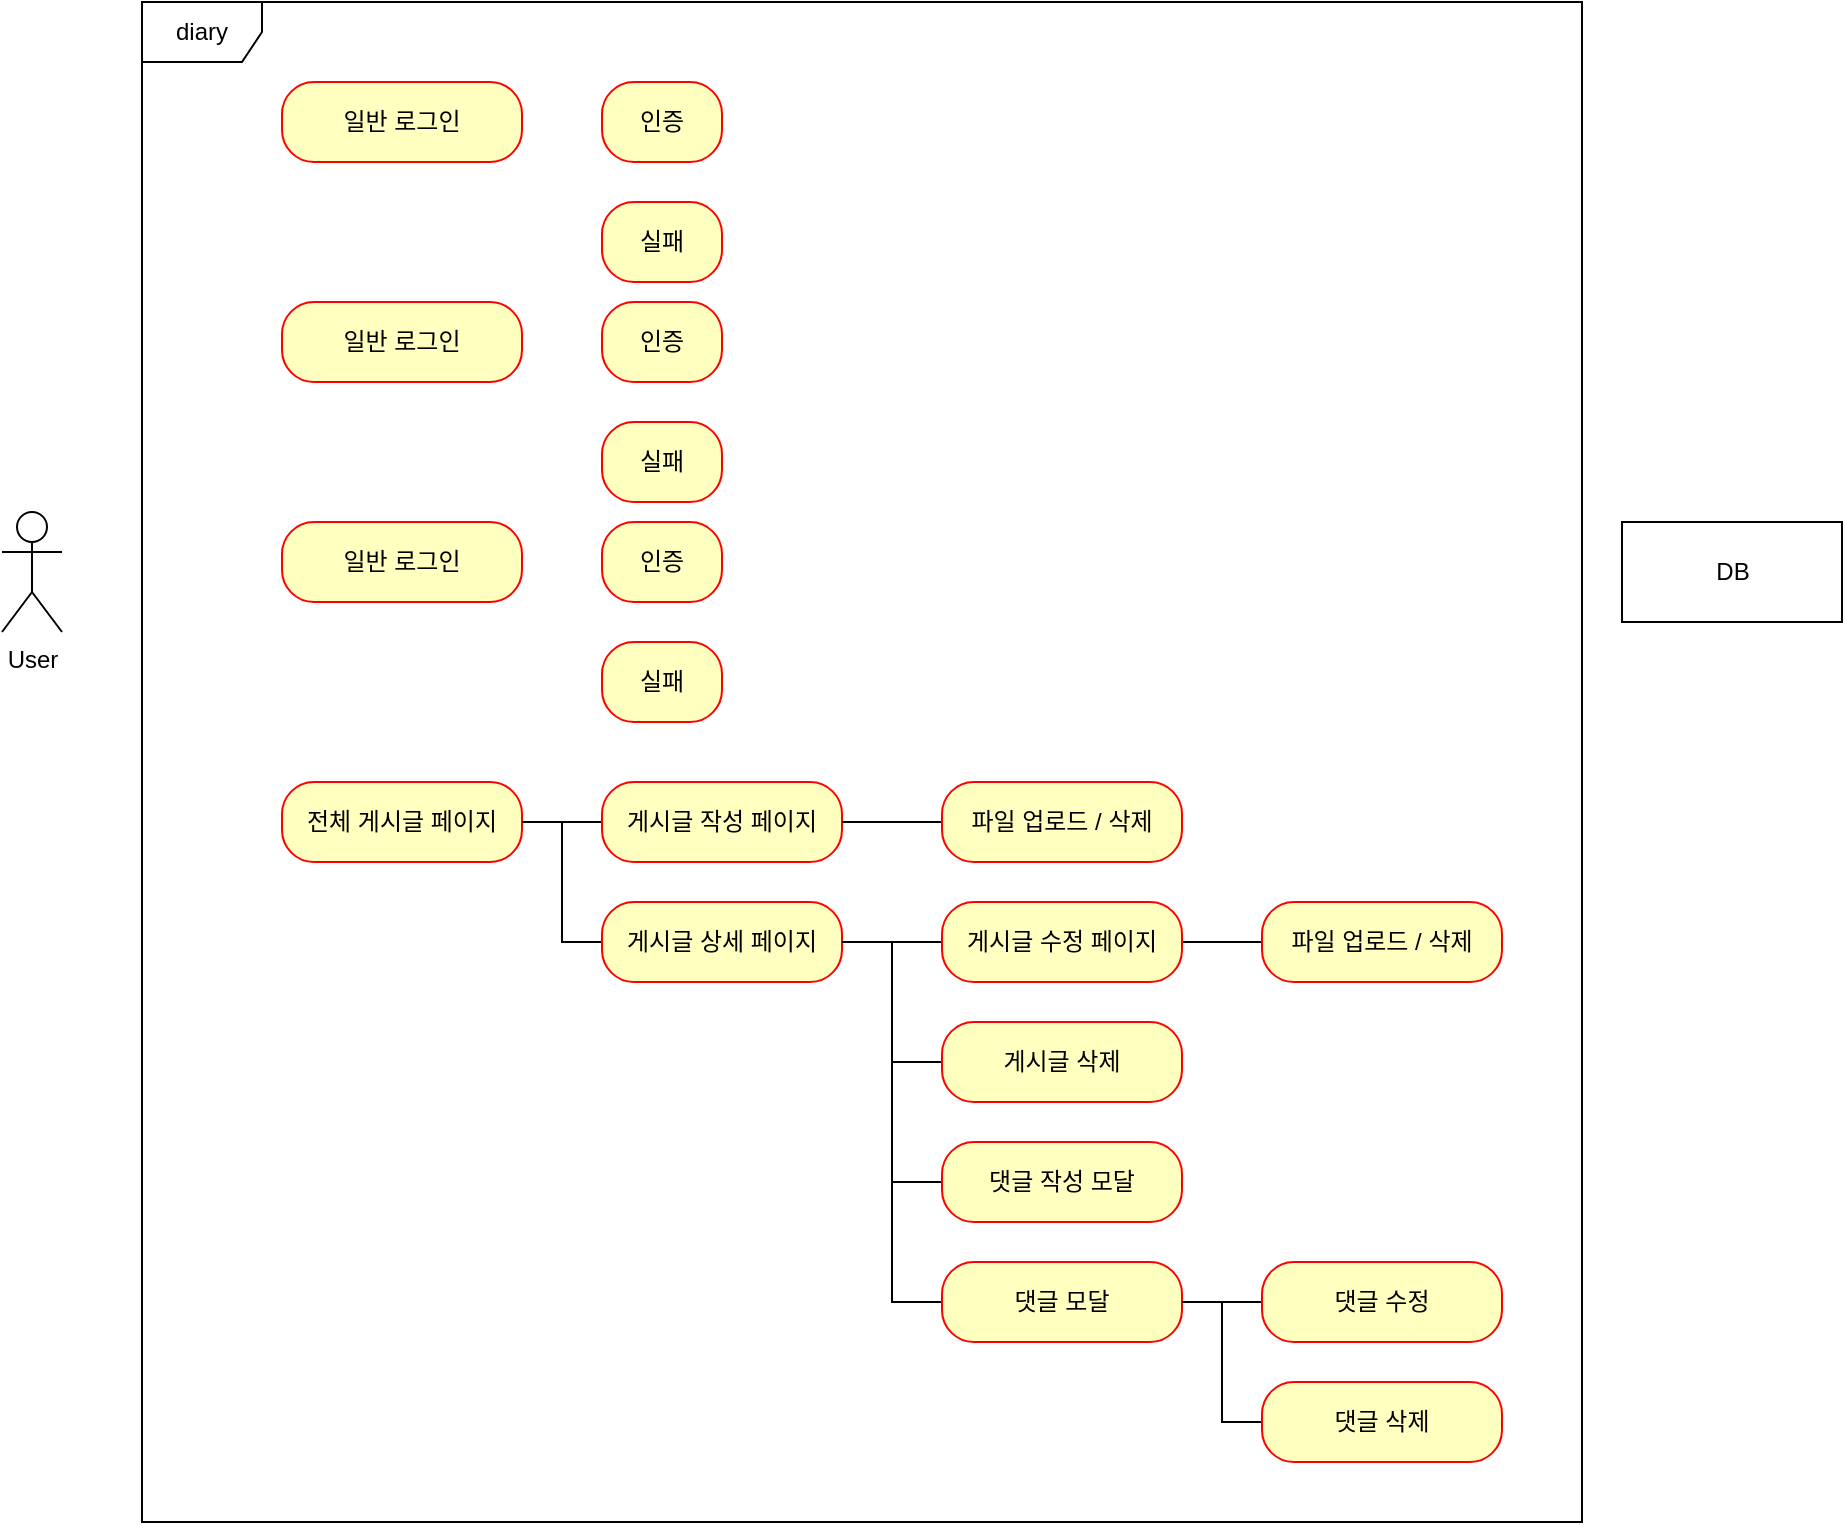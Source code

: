 <mxfile version="20.7.4" type="github">
  <diagram name="Page-1" id="b5b7bab2-c9e2-2cf4-8b2a-24fd1a2a6d21">
    <mxGraphModel dx="1687" dy="936" grid="1" gridSize="10" guides="1" tooltips="1" connect="1" arrows="1" fold="1" page="1" pageScale="1" pageWidth="827" pageHeight="1169" background="none" math="0" shadow="0">
      <root>
        <mxCell id="0" />
        <mxCell id="1" parent="0" />
        <mxCell id="xGqPFUqoX8PCgH0FYK4Y-1" value="diary" style="shape=umlFrame;whiteSpace=wrap;html=1;" vertex="1" parent="1">
          <mxGeometry x="180" y="90" width="720" height="760" as="geometry" />
        </mxCell>
        <mxCell id="xGqPFUqoX8PCgH0FYK4Y-2" value="DB" style="html=1;" vertex="1" parent="1">
          <mxGeometry x="920" y="350" width="110" height="50" as="geometry" />
        </mxCell>
        <mxCell id="xGqPFUqoX8PCgH0FYK4Y-3" value="User" style="shape=umlActor;verticalLabelPosition=bottom;verticalAlign=top;html=1;" vertex="1" parent="1">
          <mxGeometry x="110" y="345" width="30" height="60" as="geometry" />
        </mxCell>
        <mxCell id="xGqPFUqoX8PCgH0FYK4Y-6" value="일반 로그인" style="rounded=1;whiteSpace=wrap;html=1;arcSize=40;fontColor=#000000;fillColor=#ffffc0;strokeColor=#ff0000;" vertex="1" parent="1">
          <mxGeometry x="250" y="130" width="120" height="40" as="geometry" />
        </mxCell>
        <mxCell id="xGqPFUqoX8PCgH0FYK4Y-42" value="" style="edgeStyle=orthogonalEdgeStyle;rounded=0;orthogonalLoop=1;jettySize=auto;html=1;endArrow=none;endFill=0;" edge="1" parent="1" source="xGqPFUqoX8PCgH0FYK4Y-10" target="xGqPFUqoX8PCgH0FYK4Y-12">
          <mxGeometry relative="1" as="geometry" />
        </mxCell>
        <mxCell id="xGqPFUqoX8PCgH0FYK4Y-10" value="전체 게시글 페이지" style="rounded=1;whiteSpace=wrap;html=1;arcSize=40;fontColor=#000000;fillColor=#ffffc0;strokeColor=#ff0000;" vertex="1" parent="1">
          <mxGeometry x="250" y="480" width="120" height="40" as="geometry" />
        </mxCell>
        <mxCell id="xGqPFUqoX8PCgH0FYK4Y-33" style="edgeStyle=orthogonalEdgeStyle;rounded=0;orthogonalLoop=1;jettySize=auto;html=1;entryX=0;entryY=0.5;entryDx=0;entryDy=0;endArrow=none;endFill=0;" edge="1" parent="1" source="xGqPFUqoX8PCgH0FYK4Y-11" target="xGqPFUqoX8PCgH0FYK4Y-13">
          <mxGeometry relative="1" as="geometry" />
        </mxCell>
        <mxCell id="xGqPFUqoX8PCgH0FYK4Y-43" style="edgeStyle=orthogonalEdgeStyle;rounded=0;orthogonalLoop=1;jettySize=auto;html=1;entryX=1;entryY=0.5;entryDx=0;entryDy=0;endArrow=none;endFill=0;" edge="1" parent="1" source="xGqPFUqoX8PCgH0FYK4Y-11" target="xGqPFUqoX8PCgH0FYK4Y-10">
          <mxGeometry relative="1" as="geometry" />
        </mxCell>
        <mxCell id="xGqPFUqoX8PCgH0FYK4Y-11" value="게시글 상세 페이지" style="rounded=1;whiteSpace=wrap;html=1;arcSize=40;fontColor=#000000;fillColor=#ffffc0;strokeColor=#ff0000;" vertex="1" parent="1">
          <mxGeometry x="410" y="540" width="120" height="40" as="geometry" />
        </mxCell>
        <mxCell id="xGqPFUqoX8PCgH0FYK4Y-12" value="게시글 작성 페이지" style="rounded=1;whiteSpace=wrap;html=1;arcSize=40;fontColor=#000000;fillColor=#ffffc0;strokeColor=#ff0000;" vertex="1" parent="1">
          <mxGeometry x="410" y="480" width="120" height="40" as="geometry" />
        </mxCell>
        <mxCell id="xGqPFUqoX8PCgH0FYK4Y-36" value="" style="edgeStyle=orthogonalEdgeStyle;rounded=0;orthogonalLoop=1;jettySize=auto;html=1;endArrow=none;endFill=0;" edge="1" parent="1" source="xGqPFUqoX8PCgH0FYK4Y-13" target="xGqPFUqoX8PCgH0FYK4Y-20">
          <mxGeometry relative="1" as="geometry" />
        </mxCell>
        <mxCell id="xGqPFUqoX8PCgH0FYK4Y-13" value="게시글 수정 페이지" style="rounded=1;whiteSpace=wrap;html=1;arcSize=40;fontColor=#000000;fillColor=#ffffc0;strokeColor=#ff0000;" vertex="1" parent="1">
          <mxGeometry x="580" y="540" width="120" height="40" as="geometry" />
        </mxCell>
        <mxCell id="xGqPFUqoX8PCgH0FYK4Y-41" style="edgeStyle=orthogonalEdgeStyle;rounded=0;orthogonalLoop=1;jettySize=auto;html=1;entryX=1;entryY=0.5;entryDx=0;entryDy=0;endArrow=none;endFill=0;" edge="1" parent="1" source="xGqPFUqoX8PCgH0FYK4Y-14" target="xGqPFUqoX8PCgH0FYK4Y-11">
          <mxGeometry relative="1" as="geometry" />
        </mxCell>
        <mxCell id="xGqPFUqoX8PCgH0FYK4Y-14" value="게시글 삭제" style="rounded=1;whiteSpace=wrap;html=1;arcSize=40;fontColor=#000000;fillColor=#ffffc0;strokeColor=#ff0000;" vertex="1" parent="1">
          <mxGeometry x="580" y="600" width="120" height="40" as="geometry" />
        </mxCell>
        <mxCell id="xGqPFUqoX8PCgH0FYK4Y-34" style="edgeStyle=orthogonalEdgeStyle;rounded=0;orthogonalLoop=1;jettySize=auto;html=1;entryX=1;entryY=0.5;entryDx=0;entryDy=0;endArrow=none;endFill=0;" edge="1" parent="1" source="xGqPFUqoX8PCgH0FYK4Y-15" target="xGqPFUqoX8PCgH0FYK4Y-11">
          <mxGeometry relative="1" as="geometry" />
        </mxCell>
        <mxCell id="xGqPFUqoX8PCgH0FYK4Y-15" value="댓글 작성 모달" style="rounded=1;whiteSpace=wrap;html=1;arcSize=40;fontColor=#000000;fillColor=#ffffc0;strokeColor=#ff0000;" vertex="1" parent="1">
          <mxGeometry x="580" y="660" width="120" height="40" as="geometry" />
        </mxCell>
        <mxCell id="xGqPFUqoX8PCgH0FYK4Y-35" style="edgeStyle=orthogonalEdgeStyle;rounded=0;orthogonalLoop=1;jettySize=auto;html=1;entryX=1;entryY=0.5;entryDx=0;entryDy=0;endArrow=none;endFill=0;" edge="1" parent="1" source="xGqPFUqoX8PCgH0FYK4Y-16" target="xGqPFUqoX8PCgH0FYK4Y-11">
          <mxGeometry relative="1" as="geometry" />
        </mxCell>
        <mxCell id="xGqPFUqoX8PCgH0FYK4Y-37" value="" style="edgeStyle=orthogonalEdgeStyle;rounded=0;orthogonalLoop=1;jettySize=auto;html=1;endArrow=none;endFill=0;" edge="1" parent="1" source="xGqPFUqoX8PCgH0FYK4Y-16" target="xGqPFUqoX8PCgH0FYK4Y-17">
          <mxGeometry relative="1" as="geometry" />
        </mxCell>
        <mxCell id="xGqPFUqoX8PCgH0FYK4Y-16" value="댓글 모달" style="rounded=1;whiteSpace=wrap;html=1;arcSize=40;fontColor=#000000;fillColor=#ffffc0;strokeColor=#ff0000;" vertex="1" parent="1">
          <mxGeometry x="580" y="720" width="120" height="40" as="geometry" />
        </mxCell>
        <mxCell id="xGqPFUqoX8PCgH0FYK4Y-17" value="댓글 수정" style="rounded=1;whiteSpace=wrap;html=1;arcSize=40;fontColor=#000000;fillColor=#ffffc0;strokeColor=#ff0000;" vertex="1" parent="1">
          <mxGeometry x="740" y="720" width="120" height="40" as="geometry" />
        </mxCell>
        <mxCell id="xGqPFUqoX8PCgH0FYK4Y-38" style="edgeStyle=orthogonalEdgeStyle;rounded=0;orthogonalLoop=1;jettySize=auto;html=1;entryX=1;entryY=0.5;entryDx=0;entryDy=0;endArrow=none;endFill=0;" edge="1" parent="1" source="xGqPFUqoX8PCgH0FYK4Y-18" target="xGqPFUqoX8PCgH0FYK4Y-16">
          <mxGeometry relative="1" as="geometry" />
        </mxCell>
        <mxCell id="xGqPFUqoX8PCgH0FYK4Y-18" value="댓글 삭제" style="rounded=1;whiteSpace=wrap;html=1;arcSize=40;fontColor=#000000;fillColor=#ffffc0;strokeColor=#ff0000;" vertex="1" parent="1">
          <mxGeometry x="740" y="780" width="120" height="40" as="geometry" />
        </mxCell>
        <mxCell id="xGqPFUqoX8PCgH0FYK4Y-39" value="" style="edgeStyle=orthogonalEdgeStyle;rounded=0;orthogonalLoop=1;jettySize=auto;html=1;endArrow=none;endFill=0;" edge="1" parent="1" source="xGqPFUqoX8PCgH0FYK4Y-19" target="xGqPFUqoX8PCgH0FYK4Y-12">
          <mxGeometry relative="1" as="geometry" />
        </mxCell>
        <mxCell id="xGqPFUqoX8PCgH0FYK4Y-19" value="파일 업로드 / 삭제" style="rounded=1;whiteSpace=wrap;html=1;arcSize=40;fontColor=#000000;fillColor=#ffffc0;strokeColor=#ff0000;" vertex="1" parent="1">
          <mxGeometry x="580" y="480" width="120" height="40" as="geometry" />
        </mxCell>
        <mxCell id="xGqPFUqoX8PCgH0FYK4Y-20" value="파일 업로드 / 삭제" style="rounded=1;whiteSpace=wrap;html=1;arcSize=40;fontColor=#000000;fillColor=#ffffc0;strokeColor=#ff0000;" vertex="1" parent="1">
          <mxGeometry x="740" y="540" width="120" height="40" as="geometry" />
        </mxCell>
        <mxCell id="xGqPFUqoX8PCgH0FYK4Y-22" value="인증" style="rounded=1;whiteSpace=wrap;html=1;arcSize=40;fontColor=#000000;fillColor=#ffffc0;strokeColor=#ff0000;" vertex="1" parent="1">
          <mxGeometry x="410" y="130" width="60" height="40" as="geometry" />
        </mxCell>
        <mxCell id="xGqPFUqoX8PCgH0FYK4Y-23" value="실패" style="rounded=1;whiteSpace=wrap;html=1;arcSize=40;fontColor=#000000;fillColor=#ffffc0;strokeColor=#ff0000;" vertex="1" parent="1">
          <mxGeometry x="410" y="190" width="60" height="40" as="geometry" />
        </mxCell>
        <mxCell id="xGqPFUqoX8PCgH0FYK4Y-24" value="일반 로그인" style="rounded=1;whiteSpace=wrap;html=1;arcSize=40;fontColor=#000000;fillColor=#ffffc0;strokeColor=#ff0000;" vertex="1" parent="1">
          <mxGeometry x="250" y="240" width="120" height="40" as="geometry" />
        </mxCell>
        <mxCell id="xGqPFUqoX8PCgH0FYK4Y-25" value="인증" style="rounded=1;whiteSpace=wrap;html=1;arcSize=40;fontColor=#000000;fillColor=#ffffc0;strokeColor=#ff0000;" vertex="1" parent="1">
          <mxGeometry x="410" y="240" width="60" height="40" as="geometry" />
        </mxCell>
        <mxCell id="xGqPFUqoX8PCgH0FYK4Y-26" value="실패" style="rounded=1;whiteSpace=wrap;html=1;arcSize=40;fontColor=#000000;fillColor=#ffffc0;strokeColor=#ff0000;" vertex="1" parent="1">
          <mxGeometry x="410" y="300" width="60" height="40" as="geometry" />
        </mxCell>
        <mxCell id="xGqPFUqoX8PCgH0FYK4Y-27" value="일반 로그인" style="rounded=1;whiteSpace=wrap;html=1;arcSize=40;fontColor=#000000;fillColor=#ffffc0;strokeColor=#ff0000;" vertex="1" parent="1">
          <mxGeometry x="250" y="350" width="120" height="40" as="geometry" />
        </mxCell>
        <mxCell id="xGqPFUqoX8PCgH0FYK4Y-28" value="인증" style="rounded=1;whiteSpace=wrap;html=1;arcSize=40;fontColor=#000000;fillColor=#ffffc0;strokeColor=#ff0000;" vertex="1" parent="1">
          <mxGeometry x="410" y="350" width="60" height="40" as="geometry" />
        </mxCell>
        <mxCell id="xGqPFUqoX8PCgH0FYK4Y-29" value="실패" style="rounded=1;whiteSpace=wrap;html=1;arcSize=40;fontColor=#000000;fillColor=#ffffc0;strokeColor=#ff0000;" vertex="1" parent="1">
          <mxGeometry x="410" y="410" width="60" height="40" as="geometry" />
        </mxCell>
      </root>
    </mxGraphModel>
  </diagram>
</mxfile>
